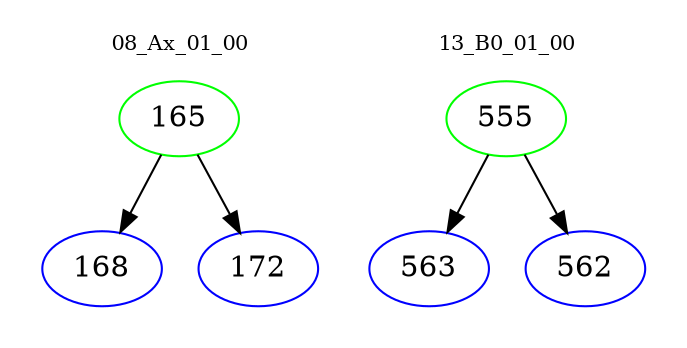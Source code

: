 digraph{
subgraph cluster_0 {
color = white
label = "08_Ax_01_00";
fontsize=10;
T0_165 [label="165", color="green"]
T0_165 -> T0_168 [color="black"]
T0_168 [label="168", color="blue"]
T0_165 -> T0_172 [color="black"]
T0_172 [label="172", color="blue"]
}
subgraph cluster_1 {
color = white
label = "13_B0_01_00";
fontsize=10;
T1_555 [label="555", color="green"]
T1_555 -> T1_563 [color="black"]
T1_563 [label="563", color="blue"]
T1_555 -> T1_562 [color="black"]
T1_562 [label="562", color="blue"]
}
}
